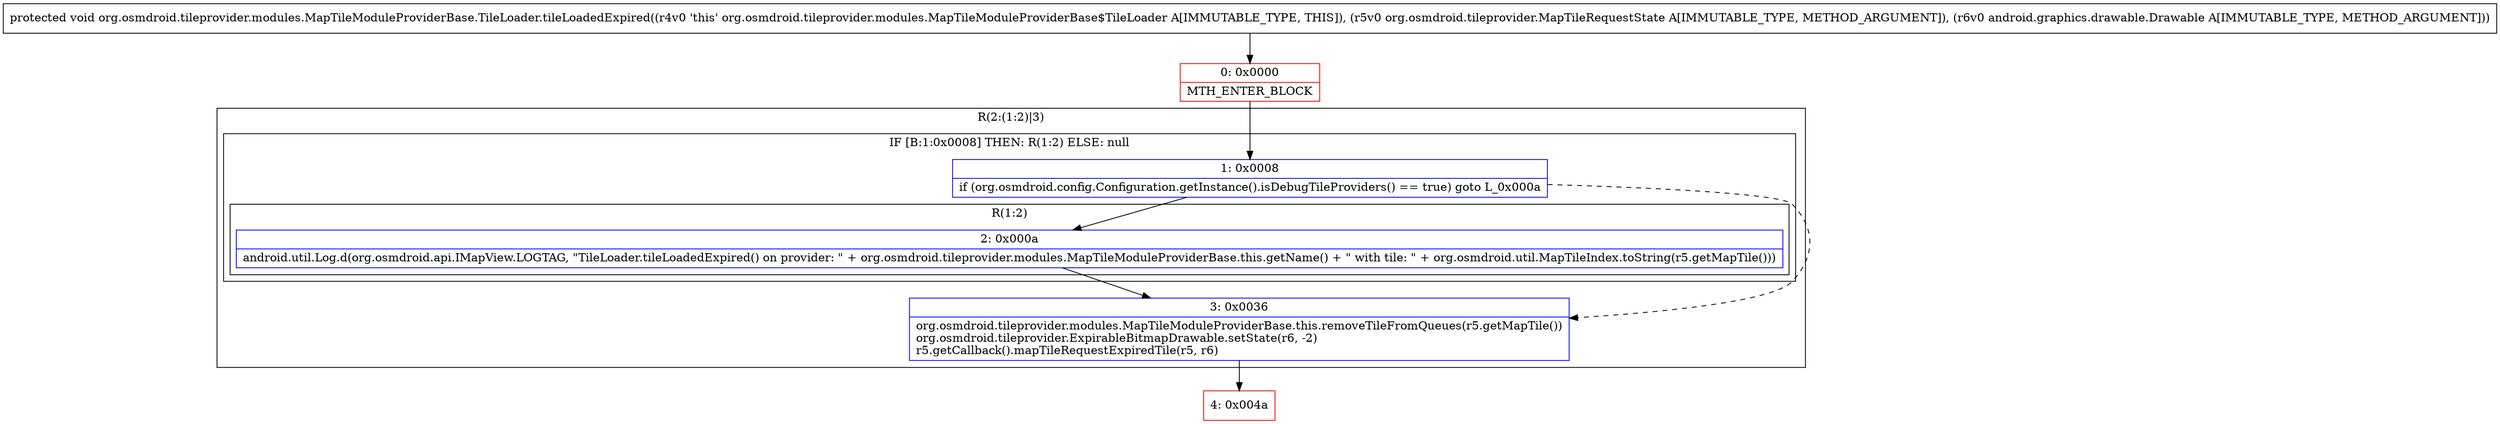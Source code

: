 digraph "CFG fororg.osmdroid.tileprovider.modules.MapTileModuleProviderBase.TileLoader.tileLoadedExpired(Lorg\/osmdroid\/tileprovider\/MapTileRequestState;Landroid\/graphics\/drawable\/Drawable;)V" {
subgraph cluster_Region_1520207044 {
label = "R(2:(1:2)|3)";
node [shape=record,color=blue];
subgraph cluster_IfRegion_1086271760 {
label = "IF [B:1:0x0008] THEN: R(1:2) ELSE: null";
node [shape=record,color=blue];
Node_1 [shape=record,label="{1\:\ 0x0008|if (org.osmdroid.config.Configuration.getInstance().isDebugTileProviders() == true) goto L_0x000a\l}"];
subgraph cluster_Region_1054018481 {
label = "R(1:2)";
node [shape=record,color=blue];
Node_2 [shape=record,label="{2\:\ 0x000a|android.util.Log.d(org.osmdroid.api.IMapView.LOGTAG, \"TileLoader.tileLoadedExpired() on provider: \" + org.osmdroid.tileprovider.modules.MapTileModuleProviderBase.this.getName() + \" with tile: \" + org.osmdroid.util.MapTileIndex.toString(r5.getMapTile()))\l}"];
}
}
Node_3 [shape=record,label="{3\:\ 0x0036|org.osmdroid.tileprovider.modules.MapTileModuleProviderBase.this.removeTileFromQueues(r5.getMapTile())\lorg.osmdroid.tileprovider.ExpirableBitmapDrawable.setState(r6, \-2)\lr5.getCallback().mapTileRequestExpiredTile(r5, r6)\l}"];
}
Node_0 [shape=record,color=red,label="{0\:\ 0x0000|MTH_ENTER_BLOCK\l}"];
Node_4 [shape=record,color=red,label="{4\:\ 0x004a}"];
MethodNode[shape=record,label="{protected void org.osmdroid.tileprovider.modules.MapTileModuleProviderBase.TileLoader.tileLoadedExpired((r4v0 'this' org.osmdroid.tileprovider.modules.MapTileModuleProviderBase$TileLoader A[IMMUTABLE_TYPE, THIS]), (r5v0 org.osmdroid.tileprovider.MapTileRequestState A[IMMUTABLE_TYPE, METHOD_ARGUMENT]), (r6v0 android.graphics.drawable.Drawable A[IMMUTABLE_TYPE, METHOD_ARGUMENT])) }"];
MethodNode -> Node_0;
Node_1 -> Node_2;
Node_1 -> Node_3[style=dashed];
Node_2 -> Node_3;
Node_3 -> Node_4;
Node_0 -> Node_1;
}

